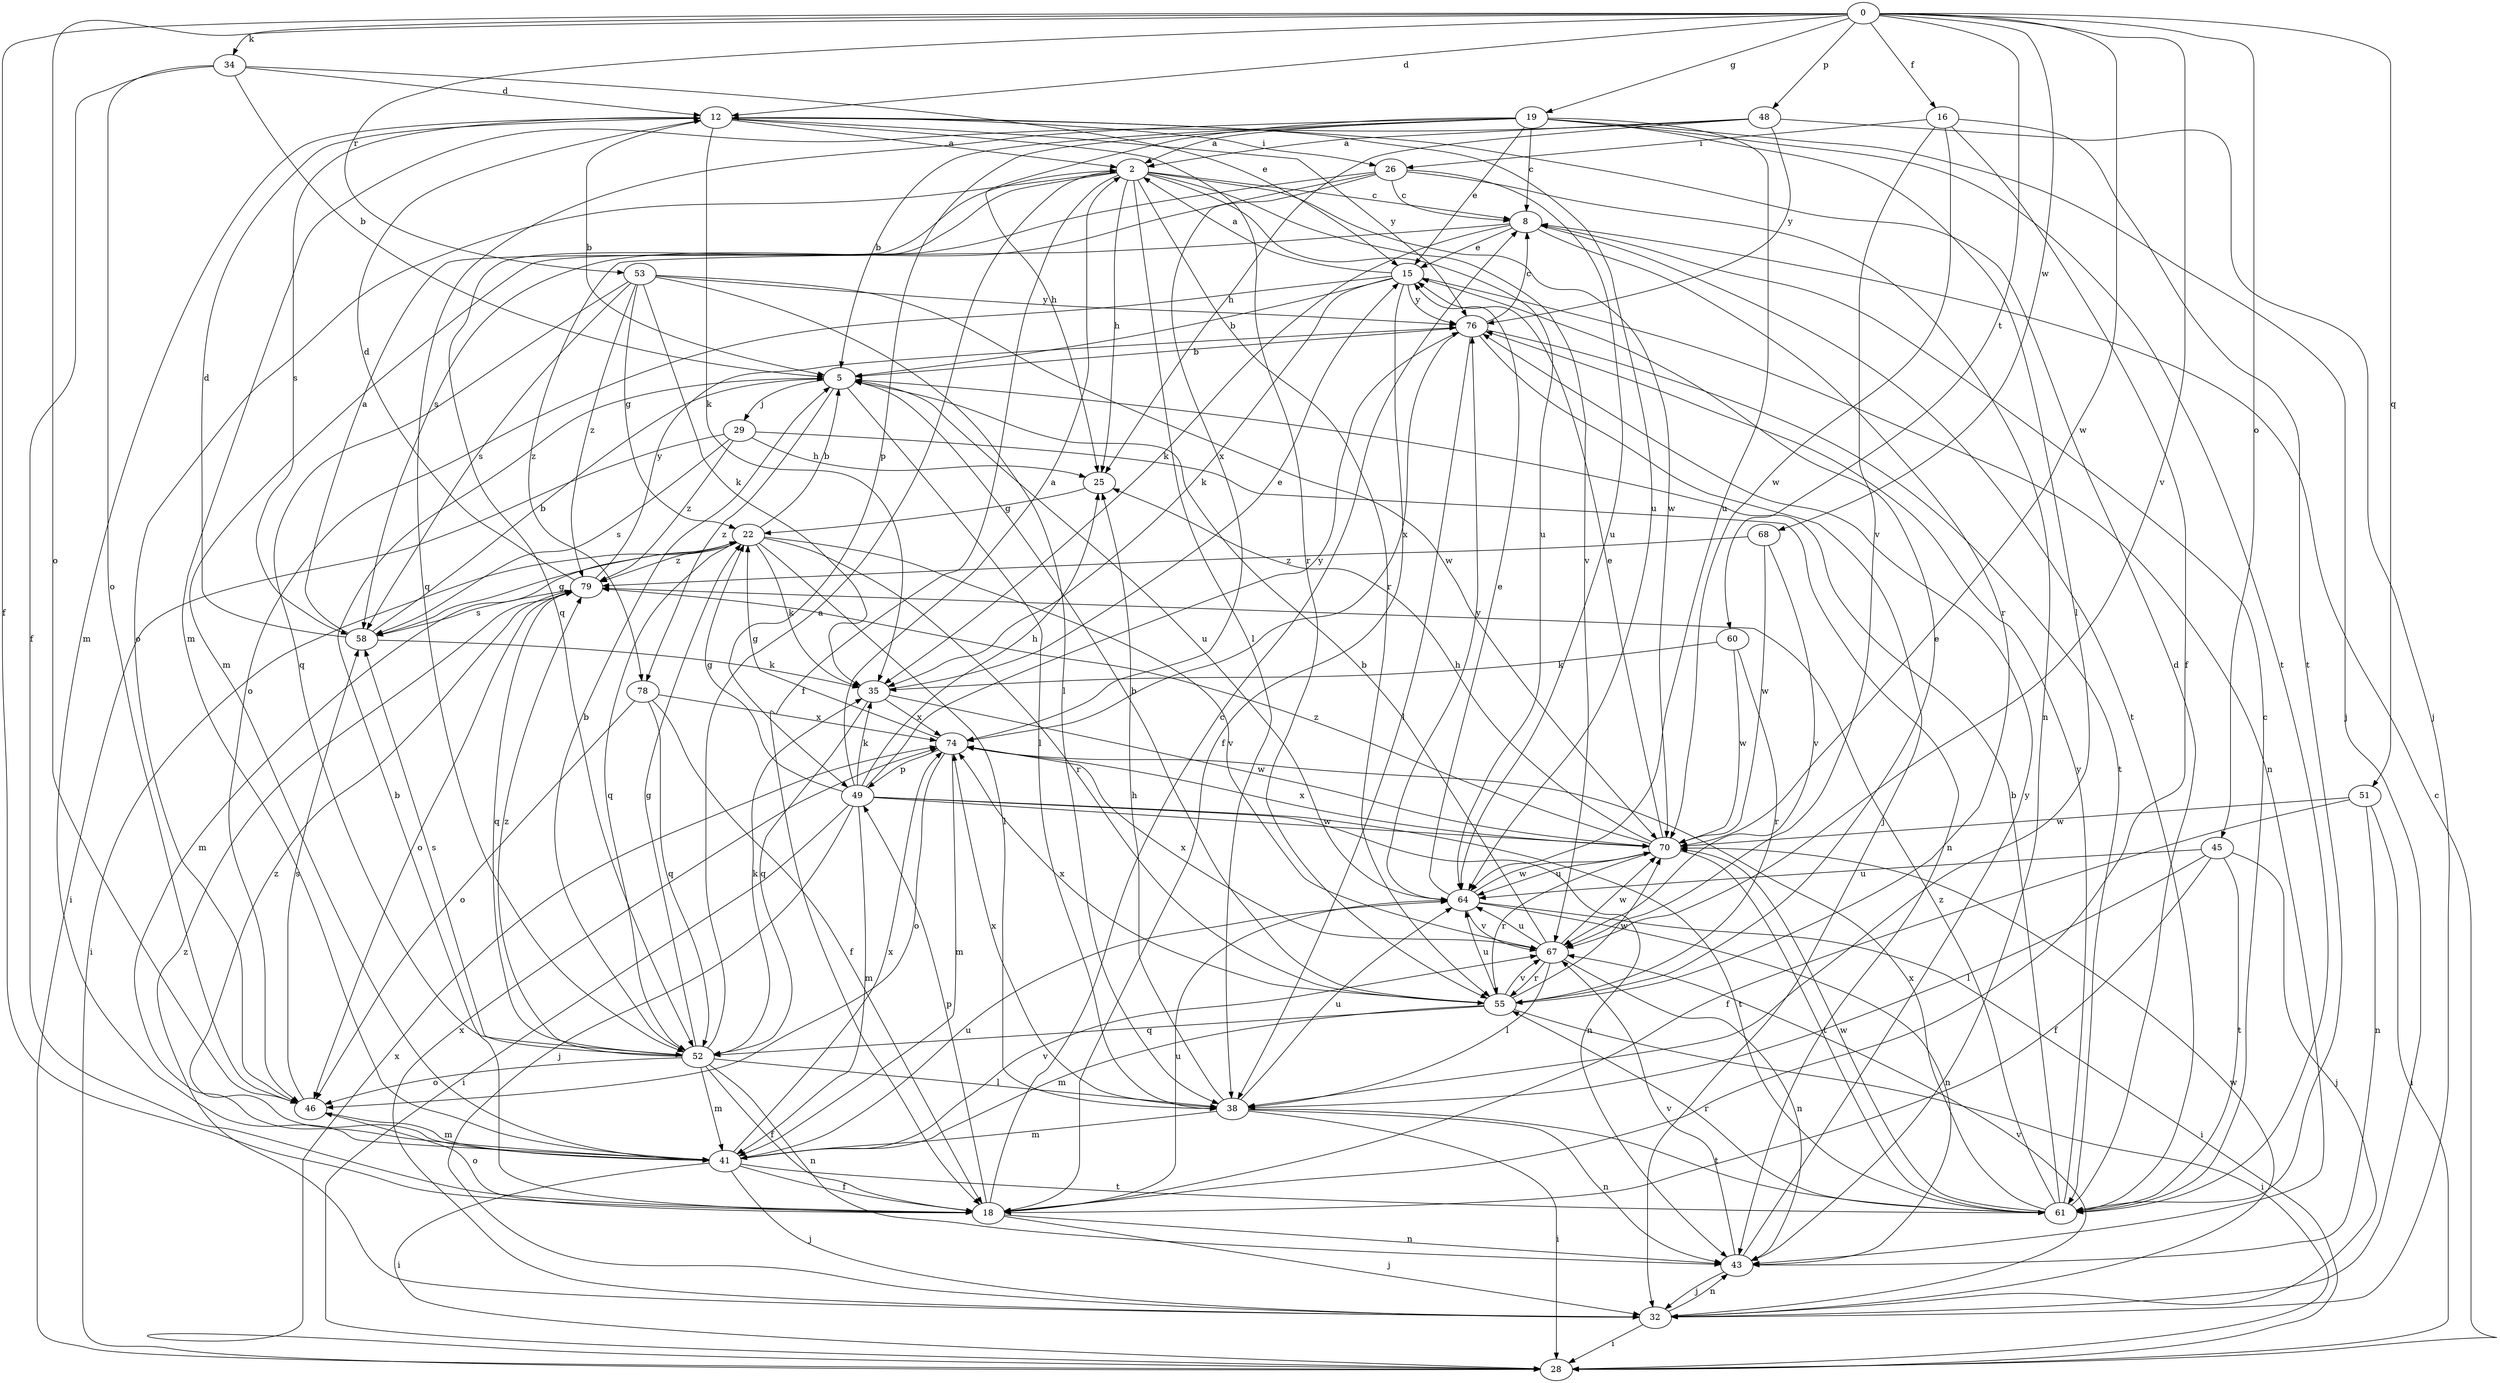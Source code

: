 strict digraph  {
0;
2;
5;
8;
12;
15;
16;
18;
19;
22;
25;
26;
28;
29;
32;
34;
35;
38;
41;
43;
45;
46;
48;
49;
51;
52;
53;
55;
58;
60;
61;
64;
67;
68;
70;
74;
76;
78;
79;
0 -> 12  [label=d];
0 -> 16  [label=f];
0 -> 18  [label=f];
0 -> 19  [label=g];
0 -> 34  [label=k];
0 -> 45  [label=o];
0 -> 46  [label=o];
0 -> 48  [label=p];
0 -> 51  [label=q];
0 -> 53  [label=r];
0 -> 60  [label=t];
0 -> 67  [label=v];
0 -> 68  [label=w];
0 -> 70  [label=w];
2 -> 8  [label=c];
2 -> 18  [label=f];
2 -> 25  [label=h];
2 -> 38  [label=l];
2 -> 46  [label=o];
2 -> 52  [label=q];
2 -> 55  [label=r];
2 -> 64  [label=u];
2 -> 67  [label=v];
2 -> 70  [label=w];
5 -> 29  [label=j];
5 -> 38  [label=l];
5 -> 64  [label=u];
5 -> 78  [label=z];
8 -> 15  [label=e];
8 -> 35  [label=k];
8 -> 55  [label=r];
8 -> 61  [label=t];
8 -> 78  [label=z];
12 -> 2  [label=a];
12 -> 5  [label=b];
12 -> 26  [label=i];
12 -> 35  [label=k];
12 -> 41  [label=m];
12 -> 55  [label=r];
12 -> 58  [label=s];
12 -> 64  [label=u];
12 -> 76  [label=y];
15 -> 2  [label=a];
15 -> 5  [label=b];
15 -> 18  [label=f];
15 -> 35  [label=k];
15 -> 43  [label=n];
15 -> 46  [label=o];
15 -> 76  [label=y];
16 -> 18  [label=f];
16 -> 26  [label=i];
16 -> 61  [label=t];
16 -> 67  [label=v];
16 -> 70  [label=w];
18 -> 5  [label=b];
18 -> 8  [label=c];
18 -> 32  [label=j];
18 -> 43  [label=n];
18 -> 46  [label=o];
18 -> 49  [label=p];
18 -> 64  [label=u];
19 -> 2  [label=a];
19 -> 5  [label=b];
19 -> 8  [label=c];
19 -> 15  [label=e];
19 -> 25  [label=h];
19 -> 32  [label=j];
19 -> 38  [label=l];
19 -> 49  [label=p];
19 -> 52  [label=q];
19 -> 61  [label=t];
19 -> 64  [label=u];
22 -> 5  [label=b];
22 -> 28  [label=i];
22 -> 35  [label=k];
22 -> 38  [label=l];
22 -> 41  [label=m];
22 -> 52  [label=q];
22 -> 55  [label=r];
22 -> 67  [label=v];
22 -> 79  [label=z];
25 -> 22  [label=g];
26 -> 8  [label=c];
26 -> 41  [label=m];
26 -> 43  [label=n];
26 -> 58  [label=s];
26 -> 64  [label=u];
26 -> 74  [label=x];
28 -> 8  [label=c];
28 -> 74  [label=x];
29 -> 25  [label=h];
29 -> 28  [label=i];
29 -> 43  [label=n];
29 -> 58  [label=s];
29 -> 79  [label=z];
32 -> 28  [label=i];
32 -> 43  [label=n];
32 -> 67  [label=v];
32 -> 70  [label=w];
32 -> 74  [label=x];
32 -> 79  [label=z];
34 -> 5  [label=b];
34 -> 12  [label=d];
34 -> 15  [label=e];
34 -> 18  [label=f];
34 -> 46  [label=o];
35 -> 15  [label=e];
35 -> 52  [label=q];
35 -> 70  [label=w];
35 -> 74  [label=x];
38 -> 25  [label=h];
38 -> 28  [label=i];
38 -> 41  [label=m];
38 -> 43  [label=n];
38 -> 61  [label=t];
38 -> 64  [label=u];
38 -> 74  [label=x];
41 -> 18  [label=f];
41 -> 28  [label=i];
41 -> 32  [label=j];
41 -> 61  [label=t];
41 -> 64  [label=u];
41 -> 67  [label=v];
41 -> 74  [label=x];
41 -> 79  [label=z];
43 -> 32  [label=j];
43 -> 67  [label=v];
43 -> 76  [label=y];
45 -> 18  [label=f];
45 -> 32  [label=j];
45 -> 38  [label=l];
45 -> 61  [label=t];
45 -> 64  [label=u];
46 -> 41  [label=m];
46 -> 58  [label=s];
48 -> 2  [label=a];
48 -> 25  [label=h];
48 -> 32  [label=j];
48 -> 41  [label=m];
48 -> 76  [label=y];
49 -> 2  [label=a];
49 -> 22  [label=g];
49 -> 25  [label=h];
49 -> 28  [label=i];
49 -> 32  [label=j];
49 -> 35  [label=k];
49 -> 41  [label=m];
49 -> 43  [label=n];
49 -> 61  [label=t];
49 -> 70  [label=w];
49 -> 76  [label=y];
51 -> 18  [label=f];
51 -> 28  [label=i];
51 -> 43  [label=n];
51 -> 70  [label=w];
52 -> 2  [label=a];
52 -> 5  [label=b];
52 -> 18  [label=f];
52 -> 22  [label=g];
52 -> 35  [label=k];
52 -> 38  [label=l];
52 -> 41  [label=m];
52 -> 43  [label=n];
52 -> 46  [label=o];
52 -> 58  [label=s];
52 -> 79  [label=z];
53 -> 22  [label=g];
53 -> 35  [label=k];
53 -> 38  [label=l];
53 -> 52  [label=q];
53 -> 58  [label=s];
53 -> 70  [label=w];
53 -> 76  [label=y];
53 -> 79  [label=z];
55 -> 5  [label=b];
55 -> 15  [label=e];
55 -> 28  [label=i];
55 -> 41  [label=m];
55 -> 52  [label=q];
55 -> 64  [label=u];
55 -> 67  [label=v];
55 -> 70  [label=w];
55 -> 74  [label=x];
58 -> 2  [label=a];
58 -> 5  [label=b];
58 -> 12  [label=d];
58 -> 22  [label=g];
58 -> 35  [label=k];
60 -> 35  [label=k];
60 -> 55  [label=r];
60 -> 70  [label=w];
61 -> 5  [label=b];
61 -> 8  [label=c];
61 -> 12  [label=d];
61 -> 55  [label=r];
61 -> 70  [label=w];
61 -> 74  [label=x];
61 -> 76  [label=y];
61 -> 79  [label=z];
64 -> 15  [label=e];
64 -> 28  [label=i];
64 -> 43  [label=n];
64 -> 67  [label=v];
64 -> 70  [label=w];
64 -> 76  [label=y];
67 -> 5  [label=b];
67 -> 38  [label=l];
67 -> 43  [label=n];
67 -> 55  [label=r];
67 -> 64  [label=u];
67 -> 70  [label=w];
67 -> 74  [label=x];
68 -> 67  [label=v];
68 -> 70  [label=w];
68 -> 79  [label=z];
70 -> 15  [label=e];
70 -> 25  [label=h];
70 -> 55  [label=r];
70 -> 61  [label=t];
70 -> 64  [label=u];
70 -> 74  [label=x];
70 -> 79  [label=z];
74 -> 22  [label=g];
74 -> 41  [label=m];
74 -> 46  [label=o];
74 -> 49  [label=p];
76 -> 5  [label=b];
76 -> 8  [label=c];
76 -> 32  [label=j];
76 -> 38  [label=l];
76 -> 61  [label=t];
76 -> 74  [label=x];
78 -> 18  [label=f];
78 -> 46  [label=o];
78 -> 52  [label=q];
78 -> 74  [label=x];
79 -> 12  [label=d];
79 -> 46  [label=o];
79 -> 52  [label=q];
79 -> 58  [label=s];
79 -> 76  [label=y];
}
